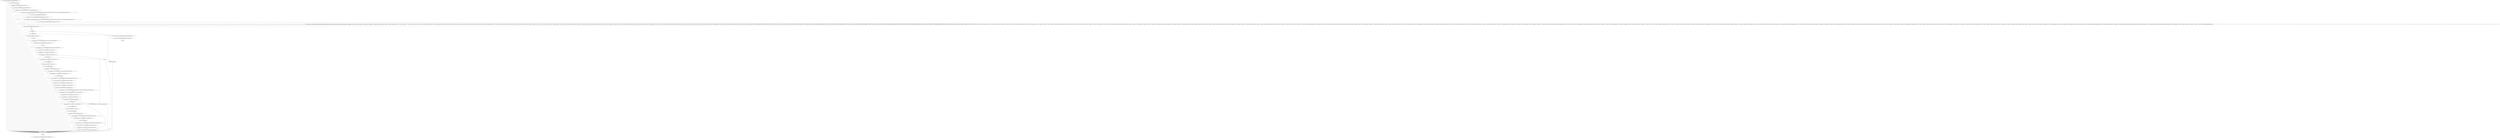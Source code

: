 digraph "unitGraph" {
    "r41 := @this: com.bwssystems.hass.test.ServiceDataConstructor"
    "$r0 = new com.google.gson.GsonBuilder"
    "specialinvoke $r0.<com.google.gson.GsonBuilder: void <init>()>()"
    "$r1 = new com.bwssystems.HABridge.plugins.hass.ServiceDeserializer"
    "specialinvoke $r1.<com.bwssystems.HABridge.plugins.hass.ServiceDeserializer: void <init>()>()"
    "$r2 = virtualinvoke $r0.<com.google.gson.GsonBuilder: com.google.gson.GsonBuilder registerTypeAdapter(java.lang.reflect.Type,java.lang.Object)>(class \"Lcom/bwssystems/HABridge/plugins/hass/Service;\", $r1)"
    "$r3 = new com.bwssystems.HABridge.plugins.hass.FieldDeserializer"
    "specialinvoke $r3.<com.bwssystems.HABridge.plugins.hass.FieldDeserializer: void <init>()>()"
    "$r4 = virtualinvoke $r2.<com.google.gson.GsonBuilder: com.google.gson.GsonBuilder registerTypeHierarchyAdapter(java.lang.Class,java.lang.Object)>(class \"Lcom/bwssystems/HABridge/plugins/hass/Field;\", $r3)"
    "r5 = virtualinvoke $r4.<com.google.gson.GsonBuilder: com.google.gson.Gson create()>()"
    "$r6 = virtualinvoke r5.<com.google.gson.Gson: java.lang.Object fromJson(java.lang.String,java.lang.Class)>(\"[{\\\"domain\\\": \\\"homeassistant\\\", \\\"services\\\": {\\\"reload_core_config\\\": {\\\"description\\\": \\\"\\\", \\\"fields\\\": {}}, \\\"restart\\\": {\\\"description\\\": \\\"\\\", \\\"fields\\\": {}}, \\\"stop\\\": {\\\"description\\\": \\\"\\\", \\\"fields\\\": {}}, \\\"toggle\\\": {\\\"description\\\": \\\"\\\", \\\"fields\\\": {}}, \\\"turn_off\\\": {\\\"description\\\": \\\"\\\", \\\"fields\\\": {}}, \\\"turn_on\\\": {\\\"description\\\": \\\"\\\", \\\"fields\\\": {}}}}, {\\\"domain\\\": \\\"lock\\\", \\\"services\\\": {\\\"lock\\\": {\\\"description\\\": \\\"Lock all or specified locks\\\", \\\"fields\\\": {\\\"code\\\": {\\\"description\\\": \\\"An optional code to lock the lock with\\\", \\\"example\\\": 1234}, \\\"entity_id\\\": {\\\"description\\\": \\\"Name of lock to lock\\\", \\\"example\\\": \\\"lock.front_door\\\"}}}, \\\"unlock\\\": {\\\"description\\\": \\\"Unlock all or specified locks\\\", \\\"fields\\\": {\\\"code\\\": {\\\"description\\\": \\\"An optional code to unlock the lock with\\\", \\\"example\\\": 1234}, \\\"entity_id\\\": {\\\"description\\\": \\\"Name of lock to unlock\\\", \\\"example\\\": \\\"lock.front_door\\\"}}}}}, {\\\"domain\\\": \\\"light\\\", \\\"services\\\": {\\\"toggle\\\": {\\\"description\\\": \\\"Toggles a light\\\", \\\"fields\\\": {\\\"entity_id\\\": {\\\"description\\\": \\\"Name(s) of entities to toggle\\\", \\\"example\\\": \\\"light.kitchen\\\"}, \\\"transition\\\": {\\\"description\\\": \\\"Duration in seconds it takes to get to next state\\\", \\\"example\\\": 60}}}, \\\"turn_off\\\": {\\\"description\\\": \\\"Turn a light off\\\", \\\"fields\\\": {\\\"entity_id\\\": {\\\"description\\\": \\\"Name(s) of entities to turn off\\\", \\\"example\\\": \\\"light.kitchen\\\"}, \\\"flash\\\": {\\\"description\\\": \\\"If the light should flash\\\", \\\"values\\\": [\\\"short\\\", \\\"long\\\"]}, \\\"transition\\\": {\\\"description\\\": \\\"Duration in seconds it takes to get to next state\\\", \\\"example\\\": 60}}}, \\\"turn_on\\\": {\\\"description\\\": \\\"Turn a light on\\\", \\\"fields\\\": {\\\"brightness\\\": {\\\"description\\\": \\\"Number between 0..255 indicating brightness\\\", \\\"example\\\": 120}, \\\"color_name\\\": {\\\"description\\\": \\\"A human readable color name\\\", \\\"example\\\": \\\"red\\\"}, \\\"color_temp\\\": {\\\"description\\\": \\\"Color temperature for the light in mireds (154-500)\\\", \\\"example\\\": \\\"250\\\"}, \\\"effect\\\": {\\\"description\\\": \\\"Light effect\\\", \\\"values\\\": [\\\"colorloop\\\", \\\"random\\\"]}, \\\"entity_id\\\": {\\\"description\\\": \\\"Name(s) of entities to turn on\\\", \\\"example\\\": \\\"light.kitchen\\\"}, \\\"flash\\\": {\\\"description\\\": \\\"If the light should flash\\\", \\\"values\\\": [\\\"short\\\", \\\"long\\\"]}, \\\"profile\\\": {\\\"description\\\": \\\"Name of a light profile to use\\\", \\\"example\\\": \\\"relax\\\"}, \\\"rgb_color\\\": {\\\"description\\\": \\\"Color for the light in RGB-format\\\", \\\"example\\\": \\\"[255, 100, 100]\\\"}, \\\"transition\\\": {\\\"description\\\": \\\"Duration in seconds it takes to get to next state\\\", \\\"example\\\": 60}, \\\"white_value\\\": {\\\"description\\\": \\\"Number between 0..255 indicating level of white\\\", \\\"example\\\": \\\"250\\\"}, \\\"xy_color\\\": {\\\"description\\\": \\\"Color for the light in XY-format\\\", \\\"example\\\": \\\"[0.52, 0.43]\\\"}}}}}, {\\\"domain\\\": \\\"switch\\\", \\\"services\\\": {\\\"toggle\\\": {\\\"description\\\": \\\"Toggles a switch state\\\", \\\"fields\\\": {\\\"entity_id\\\": {\\\"description\\\": \\\"Name(s) of entities to toggle\\\", \\\"example\\\": \\\"switch.living_room\\\"}}}, \\\"turn_off\\\": {\\\"description\\\": \\\"Turn a switch off\\\", \\\"fields\\\": {\\\"entity_id\\\": {\\\"description\\\": \\\"Name(s) of entities to turn off\\\", \\\"example\\\": \\\"switch.living_room\\\"}}}, \\\"turn_on\\\": {\\\"description\\\": \\\"Turn a switch on\\\", \\\"fields\\\": {\\\"entity_id\\\": {\\\"description\\\": \\\"Name(s) of entities to turn on\\\", \\\"example\\\": \\\"switch.living_room\\\"}}}}}, {\\\"domain\\\": \\\"conversation\\\", \\\"services\\\": {\\\"process\\\": {\\\"description\\\": \\\"\\\", \\\"fields\\\": {}}}}, {\\\"domain\\\": \\\"climate\\\", \\\"services\\\": {\\\"set_aux_heat\\\": {\\\"description\\\": \\\"Turn auxillary heater on/off for climate device\\\", \\\"fields\\\": {\\\"aux_heat\\\": {\\\"description\\\": \\\"New value of axillary heater\\\", \\\"example\\\": true}, \\\"entity_id\\\": {\\\"description\\\": \\\"Name(s) of entities to change\\\", \\\"example\\\": \\\"climate.kitchen\\\"}}}, \\\"set_away_mode\\\": {\\\"description\\\": \\\"Turn away mode on/off for climate device\\\", \\\"fields\\\": {\\\"away_mode\\\": {\\\"description\\\": \\\"New value of away mode\\\", \\\"example\\\": true}, \\\"entity_id\\\": {\\\"description\\\": \\\"Name(s) of entities to change\\\", \\\"example\\\": \\\"climate.kitchen\\\"}}}, \\\"set_fan_mode\\\": {\\\"description\\\": \\\"Set fan operation for climate device\\\", \\\"fields\\\": {\\\"entity_id\\\": {\\\"description\\\": \\\"Name(s) of entities to change\\\", \\\"example\\\": \\\"climate.nest\\\"}, \\\"fan\\\": {\\\"description\\\": \\\"New value of fan mode\\\", \\\"example\\\": \\\"On Low\\\"}}}, \\\"set_humidity\\\": {\\\"description\\\": \\\"Set target humidity of climate device\\\", \\\"fields\\\": {\\\"entity_id\\\": {\\\"description\\\": \\\"Name(s) of entities to change\\\", \\\"example\\\": \\\"climate.kitchen\\\"}, \\\"humidity\\\": {\\\"description\\\": \\\"New target humidity for climate device\\\", \\\"example\\\": 60}}}, \\\"set_operation_mode\\\": {\\\"description\\\": \\\"Set operation mode for climate device\\\", \\\"fields\\\": {\\\"entity_id\\\": {\\\"description\\\": \\\"Name(s) of entities to change\\\", \\\"example\\\": \\\"climet.nest\\\"}, \\\"operation_mode\\\": {\\\"description\\\": \\\"New value of operation mode\\\", \\\"example\\\": \\\"Heat\\\"}}}, \\\"set_swing_mode\\\": {\\\"description\\\": \\\"Set swing operation for climate device\\\", \\\"fields\\\": {\\\"description\\\": \\\"New value of swing mode\\\", \\\"entity_id\\\": {\\\"description\\\": \\\"Name(s) of entities to change\\\", \\\"example\\\": \\\".nest\\\"}, \\\"example\\\": 1, \\\"swing_mode\\\": null}}, \\\"set_temperature\\\": {\\\"description\\\": \\\"Set target temperature of climate device\\\", \\\"fields\\\": {\\\"entity_id\\\": {\\\"description\\\": \\\"Name(s) of entities to change\\\", \\\"example\\\": \\\"climate.kitchen\\\"}, \\\"operation_mode\\\": {\\\"description\\\": \\\"Operation mode to set temperature to. This defaults to current_operation mode if not set, or set incorrectly.\\\", \\\"example\\\": \\\"Heat\\\"}, \\\"target_temp_high\\\": {\\\"description\\\": \\\"New target high tempereature for hvac\\\", \\\"example\\\": 26}, \\\"target_temp_low\\\": {\\\"description\\\": \\\"New target low temperature for hvac\\\", \\\"example\\\": 20}, \\\"temperature\\\": {\\\"description\\\": \\\"New target temperature for hvac\\\", \\\"example\\\": 25}}}}}, {\\\"domain\\\": \\\"cover\\\", \\\"services\\\": {\\\"close_cover\\\": {\\\"description\\\": \\\"Close all or specified cover\\\", \\\"fields\\\": {\\\"entity_id\\\": {\\\"description\\\": \\\"Name(s) of cover(s) to close\\\", \\\"example\\\": \\\"cover.living_room\\\"}}}, \\\"close_cover_tilt\\\": {\\\"description\\\": \\\"Close all or specified cover tilt\\\", \\\"fields\\\": {\\\"entity_id\\\": {\\\"description\\\": \\\"Name(s) of cover(s) to close tilt\\\", \\\"example\\\": \\\"cover.living_room\\\"}}}, \\\"open_cover\\\": {\\\"description\\\": \\\"Open all or specified cover\\\", \\\"fields\\\": {\\\"entity_id\\\": {\\\"description\\\": \\\"Name(s) of cover(s) to open\\\", \\\"example\\\": \\\"cover.living_room\\\"}}}, \\\"open_cover_tilt\\\": {\\\"description\\\": \\\"Open all or specified cover tilt\\\", \\\"fields\\\": {\\\"entity_id\\\": {\\\"description\\\": \\\"Name(s) of cover(s) tilt to open\\\", \\\"example\\\": \\\"cover.living_room\\\"}}}, \\\"set_cover_position\\\": {\\\"description\\\": \\\"Move to specific position all or specified cover\\\", \\\"fields\\\": {\\\"entity_id\\\": {\\\"description\\\": \\\"Name(s) of cover(s) to set cover position\\\", \\\"example\\\": \\\"cover.living_room\\\"}, \\\"position\\\": {\\\"description\\\": \\\"Position of the cover (0 to 100)\\\", \\\"example\\\": 30}}}, \\\"set_cover_tilt_position\\\": {\\\"description\\\": \\\"Move to specific position all or specified cover tilt\\\", \\\"fields\\\": {\\\"entity_id\\\": {\\\"description\\\": \\\"Name(s) of cover(s) to set cover tilt position\\\", \\\"example\\\": \\\"cover.living_room\\\"}, \\\"position\\\": {\\\"description\\\": \\\"Position of the cover (0 to 100)\\\", \\\"example\\\": 30}}}, \\\"stop_cover\\\": {\\\"description\\\": \\\"Stop all or specified cover\\\", \\\"fields\\\": {\\\"entity_id\\\": {\\\"description\\\": \\\"Name(s) of cover(s) to stop\\\", \\\"example\\\": \\\"cover.living_room\\\"}}}, \\\"stop_cover_tilt\\\": {\\\"description\\\": \\\"Stop all or specified cover\\\", \\\"fields\\\": {\\\"entity_id\\\": {\\\"description\\\": \\\"Name(s) of cover(s) to stop\\\", \\\"example\\\": \\\"cover.living_room\\\"}}}}}, {\\\"domain\\\": \\\"persistent_notification\\\", \\\"services\\\": {\\\"create\\\": {\\\"description\\\": \\\"Show a notification in the frontend\\\", \\\"fields\\\": {\\\"message\\\": {\\\"description\\\": \\\"Message body of the notification. [Templates accepted]\\\", \\\"example\\\": \\\"Please check your configuration.yaml.\\\"}, \\\"notification_id\\\": {\\\"description\\\": \\\"Target ID of the notification, will replace a notification with the same Id. [Optional]\\\", \\\"example\\\": 1234}, \\\"title\\\": {\\\"description\\\": \\\"Optional title for your notification. [Optional, Templates accepted]\\\", \\\"example\\\": \\\"Test notification\\\"}}}}}, {\\\"domain\\\": \\\"logbook\\\", \\\"services\\\": {\\\"log\\\": {\\\"description\\\": \\\"\\\", \\\"fields\\\": {}}}}]\", class \"[Lcom/bwssystems/HABridge/plugins/hass/Service;\")"
    "r42 = (com.bwssystems.HABridge.plugins.hass.Service[]) $r6"
    "i1 = 0"
    "$i0 = lengthof r42"
    "if i1 >= $i0 goto (branch)"
    "$r9 = <java.lang.System: java.io.PrintStream out>"
    "$r8 = r42[i1]"
    "$r10 = virtualinvoke $r8.<com.bwssystems.HABridge.plugins.hass.Service: java.lang.String getDomain()>()"
    "virtualinvoke $r9.<java.io.PrintStream: void println(java.lang.String)>($r10)"
    "$r11 = r42[i1]"
    "r12 = virtualinvoke $r11.<com.bwssystems.HABridge.plugins.hass.Service: java.util.Map getServices()>()"
    "$r13 = interfaceinvoke r12.<java.util.Map: java.util.Set entrySet()>()"
    "r14 = interfaceinvoke $r13.<java.util.Set: java.util.Iterator iterator()>()"
    "$z0 = interfaceinvoke r14.<java.util.Iterator: boolean hasNext()>()"
    "if $z0 == 0 goto i1 = i1 + 1"
    "$r15 = interfaceinvoke r14.<java.util.Iterator: java.lang.Object next()>()"
    "r16 = (java.util.Map$Entry) $r15"
    "$r18 = <java.lang.System: java.io.PrintStream out>"
    "$r17 = new java.lang.StringBuilder"
    "specialinvoke $r17.<java.lang.StringBuilder: void <init>()>()"
    "$r19 = virtualinvoke $r17.<java.lang.StringBuilder: java.lang.StringBuilder append(java.lang.String)>(\"    \")"
    "$r20 = interfaceinvoke r16.<java.util.Map$Entry: java.lang.Object getKey()>()"
    "$r21 = (java.lang.String) $r20"
    "$r22 = virtualinvoke $r19.<java.lang.StringBuilder: java.lang.StringBuilder append(java.lang.String)>($r21)"
    "$r23 = virtualinvoke $r22.<java.lang.StringBuilder: java.lang.String toString()>()"
    "virtualinvoke $r18.<java.io.PrintStream: void println(java.lang.String)>($r23)"
    "$r24 = interfaceinvoke r16.<java.util.Map$Entry: java.lang.Object getValue()>()"
    "$r25 = (com.bwssystems.HABridge.plugins.hass.ServiceElement) $r24"
    "r26 = virtualinvoke $r25.<com.bwssystems.HABridge.plugins.hass.ServiceElement: com.bwssystems.HABridge.plugins.hass.Field getFields()>()"
    "$r27 = virtualinvoke r26.<com.bwssystems.HABridge.plugins.hass.Field: java.util.Map getFields()>()"
    "$r28 = interfaceinvoke $r27.<java.util.Map: java.util.Set entrySet()>()"
    "r29 = interfaceinvoke $r28.<java.util.Set: java.util.Iterator iterator()>()"
    "$z1 = interfaceinvoke r29.<java.util.Iterator: boolean hasNext()>()"
    "if $z1 == 0 goto (branch)"
    "$r30 = interfaceinvoke r29.<java.util.Iterator: java.lang.Object next()>()"
    "r31 = (java.util.Map$Entry) $r30"
    "$r33 = <java.lang.System: java.io.PrintStream out>"
    "$r32 = new java.lang.StringBuilder"
    "specialinvoke $r32.<java.lang.StringBuilder: void <init>()>()"
    "$r34 = virtualinvoke $r32.<java.lang.StringBuilder: java.lang.StringBuilder append(java.lang.String)>(\"        \")"
    "$r35 = interfaceinvoke r31.<java.util.Map$Entry: java.lang.Object getKey()>()"
    "$r36 = (java.lang.String) $r35"
    "$r37 = virtualinvoke $r34.<java.lang.StringBuilder: java.lang.StringBuilder append(java.lang.String)>($r36)"
    "$r38 = virtualinvoke $r37.<java.lang.StringBuilder: java.lang.String toString()>()"
    "virtualinvoke $r33.<java.io.PrintStream: void println(java.lang.String)>($r38)"
    "goto [?= $z1 = interfaceinvoke r29.<java.util.Iterator: boolean hasNext()>()]"
    "goto [?= $z0 = interfaceinvoke r14.<java.util.Iterator: boolean hasNext()>()]"
    "i1 = i1 + 1"
    "goto [?= $i0 = lengthof r42]"
    "goto [?= $r7 = staticinvoke <java.lang.Boolean: java.lang.Boolean valueOf(boolean)>(1)]"
    "$r39 := @caughtexception"
    "r43 = $r39"
    "$r40 = staticinvoke <java.lang.Boolean: java.lang.Boolean valueOf(boolean)>(0)"
    "return $r40"
    "$r7 = staticinvoke <java.lang.Boolean: java.lang.Boolean valueOf(boolean)>(1)"
    "return $r7"
    "r41 := @this: com.bwssystems.hass.test.ServiceDataConstructor"->"$r0 = new com.google.gson.GsonBuilder";
    "r41 := @this: com.bwssystems.hass.test.ServiceDataConstructor"->"$r39 := @caughtexception";
    "$r0 = new com.google.gson.GsonBuilder"->"specialinvoke $r0.<com.google.gson.GsonBuilder: void <init>()>()";
    "$r0 = new com.google.gson.GsonBuilder"->"$r39 := @caughtexception";
    "specialinvoke $r0.<com.google.gson.GsonBuilder: void <init>()>()"->"$r1 = new com.bwssystems.HABridge.plugins.hass.ServiceDeserializer";
    "specialinvoke $r0.<com.google.gson.GsonBuilder: void <init>()>()"->"$r39 := @caughtexception";
    "$r1 = new com.bwssystems.HABridge.plugins.hass.ServiceDeserializer"->"specialinvoke $r1.<com.bwssystems.HABridge.plugins.hass.ServiceDeserializer: void <init>()>()";
    "$r1 = new com.bwssystems.HABridge.plugins.hass.ServiceDeserializer"->"$r39 := @caughtexception";
    "specialinvoke $r1.<com.bwssystems.HABridge.plugins.hass.ServiceDeserializer: void <init>()>()"->"$r2 = virtualinvoke $r0.<com.google.gson.GsonBuilder: com.google.gson.GsonBuilder registerTypeAdapter(java.lang.reflect.Type,java.lang.Object)>(class \"Lcom/bwssystems/HABridge/plugins/hass/Service;\", $r1)";
    "specialinvoke $r1.<com.bwssystems.HABridge.plugins.hass.ServiceDeserializer: void <init>()>()"->"$r39 := @caughtexception";
    "$r2 = virtualinvoke $r0.<com.google.gson.GsonBuilder: com.google.gson.GsonBuilder registerTypeAdapter(java.lang.reflect.Type,java.lang.Object)>(class \"Lcom/bwssystems/HABridge/plugins/hass/Service;\", $r1)"->"$r3 = new com.bwssystems.HABridge.plugins.hass.FieldDeserializer";
    "$r2 = virtualinvoke $r0.<com.google.gson.GsonBuilder: com.google.gson.GsonBuilder registerTypeAdapter(java.lang.reflect.Type,java.lang.Object)>(class \"Lcom/bwssystems/HABridge/plugins/hass/Service;\", $r1)"->"$r39 := @caughtexception";
    "$r3 = new com.bwssystems.HABridge.plugins.hass.FieldDeserializer"->"specialinvoke $r3.<com.bwssystems.HABridge.plugins.hass.FieldDeserializer: void <init>()>()";
    "$r3 = new com.bwssystems.HABridge.plugins.hass.FieldDeserializer"->"$r39 := @caughtexception";
    "specialinvoke $r3.<com.bwssystems.HABridge.plugins.hass.FieldDeserializer: void <init>()>()"->"$r4 = virtualinvoke $r2.<com.google.gson.GsonBuilder: com.google.gson.GsonBuilder registerTypeHierarchyAdapter(java.lang.Class,java.lang.Object)>(class \"Lcom/bwssystems/HABridge/plugins/hass/Field;\", $r3)";
    "specialinvoke $r3.<com.bwssystems.HABridge.plugins.hass.FieldDeserializer: void <init>()>()"->"$r39 := @caughtexception";
    "$r4 = virtualinvoke $r2.<com.google.gson.GsonBuilder: com.google.gson.GsonBuilder registerTypeHierarchyAdapter(java.lang.Class,java.lang.Object)>(class \"Lcom/bwssystems/HABridge/plugins/hass/Field;\", $r3)"->"r5 = virtualinvoke $r4.<com.google.gson.GsonBuilder: com.google.gson.Gson create()>()";
    "$r4 = virtualinvoke $r2.<com.google.gson.GsonBuilder: com.google.gson.GsonBuilder registerTypeHierarchyAdapter(java.lang.Class,java.lang.Object)>(class \"Lcom/bwssystems/HABridge/plugins/hass/Field;\", $r3)"->"$r39 := @caughtexception";
    "r5 = virtualinvoke $r4.<com.google.gson.GsonBuilder: com.google.gson.Gson create()>()"->"$r6 = virtualinvoke r5.<com.google.gson.Gson: java.lang.Object fromJson(java.lang.String,java.lang.Class)>(\"[{\\\"domain\\\": \\\"homeassistant\\\", \\\"services\\\": {\\\"reload_core_config\\\": {\\\"description\\\": \\\"\\\", \\\"fields\\\": {}}, \\\"restart\\\": {\\\"description\\\": \\\"\\\", \\\"fields\\\": {}}, \\\"stop\\\": {\\\"description\\\": \\\"\\\", \\\"fields\\\": {}}, \\\"toggle\\\": {\\\"description\\\": \\\"\\\", \\\"fields\\\": {}}, \\\"turn_off\\\": {\\\"description\\\": \\\"\\\", \\\"fields\\\": {}}, \\\"turn_on\\\": {\\\"description\\\": \\\"\\\", \\\"fields\\\": {}}}}, {\\\"domain\\\": \\\"lock\\\", \\\"services\\\": {\\\"lock\\\": {\\\"description\\\": \\\"Lock all or specified locks\\\", \\\"fields\\\": {\\\"code\\\": {\\\"description\\\": \\\"An optional code to lock the lock with\\\", \\\"example\\\": 1234}, \\\"entity_id\\\": {\\\"description\\\": \\\"Name of lock to lock\\\", \\\"example\\\": \\\"lock.front_door\\\"}}}, \\\"unlock\\\": {\\\"description\\\": \\\"Unlock all or specified locks\\\", \\\"fields\\\": {\\\"code\\\": {\\\"description\\\": \\\"An optional code to unlock the lock with\\\", \\\"example\\\": 1234}, \\\"entity_id\\\": {\\\"description\\\": \\\"Name of lock to unlock\\\", \\\"example\\\": \\\"lock.front_door\\\"}}}}}, {\\\"domain\\\": \\\"light\\\", \\\"services\\\": {\\\"toggle\\\": {\\\"description\\\": \\\"Toggles a light\\\", \\\"fields\\\": {\\\"entity_id\\\": {\\\"description\\\": \\\"Name(s) of entities to toggle\\\", \\\"example\\\": \\\"light.kitchen\\\"}, \\\"transition\\\": {\\\"description\\\": \\\"Duration in seconds it takes to get to next state\\\", \\\"example\\\": 60}}}, \\\"turn_off\\\": {\\\"description\\\": \\\"Turn a light off\\\", \\\"fields\\\": {\\\"entity_id\\\": {\\\"description\\\": \\\"Name(s) of entities to turn off\\\", \\\"example\\\": \\\"light.kitchen\\\"}, \\\"flash\\\": {\\\"description\\\": \\\"If the light should flash\\\", \\\"values\\\": [\\\"short\\\", \\\"long\\\"]}, \\\"transition\\\": {\\\"description\\\": \\\"Duration in seconds it takes to get to next state\\\", \\\"example\\\": 60}}}, \\\"turn_on\\\": {\\\"description\\\": \\\"Turn a light on\\\", \\\"fields\\\": {\\\"brightness\\\": {\\\"description\\\": \\\"Number between 0..255 indicating brightness\\\", \\\"example\\\": 120}, \\\"color_name\\\": {\\\"description\\\": \\\"A human readable color name\\\", \\\"example\\\": \\\"red\\\"}, \\\"color_temp\\\": {\\\"description\\\": \\\"Color temperature for the light in mireds (154-500)\\\", \\\"example\\\": \\\"250\\\"}, \\\"effect\\\": {\\\"description\\\": \\\"Light effect\\\", \\\"values\\\": [\\\"colorloop\\\", \\\"random\\\"]}, \\\"entity_id\\\": {\\\"description\\\": \\\"Name(s) of entities to turn on\\\", \\\"example\\\": \\\"light.kitchen\\\"}, \\\"flash\\\": {\\\"description\\\": \\\"If the light should flash\\\", \\\"values\\\": [\\\"short\\\", \\\"long\\\"]}, \\\"profile\\\": {\\\"description\\\": \\\"Name of a light profile to use\\\", \\\"example\\\": \\\"relax\\\"}, \\\"rgb_color\\\": {\\\"description\\\": \\\"Color for the light in RGB-format\\\", \\\"example\\\": \\\"[255, 100, 100]\\\"}, \\\"transition\\\": {\\\"description\\\": \\\"Duration in seconds it takes to get to next state\\\", \\\"example\\\": 60}, \\\"white_value\\\": {\\\"description\\\": \\\"Number between 0..255 indicating level of white\\\", \\\"example\\\": \\\"250\\\"}, \\\"xy_color\\\": {\\\"description\\\": \\\"Color for the light in XY-format\\\", \\\"example\\\": \\\"[0.52, 0.43]\\\"}}}}}, {\\\"domain\\\": \\\"switch\\\", \\\"services\\\": {\\\"toggle\\\": {\\\"description\\\": \\\"Toggles a switch state\\\", \\\"fields\\\": {\\\"entity_id\\\": {\\\"description\\\": \\\"Name(s) of entities to toggle\\\", \\\"example\\\": \\\"switch.living_room\\\"}}}, \\\"turn_off\\\": {\\\"description\\\": \\\"Turn a switch off\\\", \\\"fields\\\": {\\\"entity_id\\\": {\\\"description\\\": \\\"Name(s) of entities to turn off\\\", \\\"example\\\": \\\"switch.living_room\\\"}}}, \\\"turn_on\\\": {\\\"description\\\": \\\"Turn a switch on\\\", \\\"fields\\\": {\\\"entity_id\\\": {\\\"description\\\": \\\"Name(s) of entities to turn on\\\", \\\"example\\\": \\\"switch.living_room\\\"}}}}}, {\\\"domain\\\": \\\"conversation\\\", \\\"services\\\": {\\\"process\\\": {\\\"description\\\": \\\"\\\", \\\"fields\\\": {}}}}, {\\\"domain\\\": \\\"climate\\\", \\\"services\\\": {\\\"set_aux_heat\\\": {\\\"description\\\": \\\"Turn auxillary heater on/off for climate device\\\", \\\"fields\\\": {\\\"aux_heat\\\": {\\\"description\\\": \\\"New value of axillary heater\\\", \\\"example\\\": true}, \\\"entity_id\\\": {\\\"description\\\": \\\"Name(s) of entities to change\\\", \\\"example\\\": \\\"climate.kitchen\\\"}}}, \\\"set_away_mode\\\": {\\\"description\\\": \\\"Turn away mode on/off for climate device\\\", \\\"fields\\\": {\\\"away_mode\\\": {\\\"description\\\": \\\"New value of away mode\\\", \\\"example\\\": true}, \\\"entity_id\\\": {\\\"description\\\": \\\"Name(s) of entities to change\\\", \\\"example\\\": \\\"climate.kitchen\\\"}}}, \\\"set_fan_mode\\\": {\\\"description\\\": \\\"Set fan operation for climate device\\\", \\\"fields\\\": {\\\"entity_id\\\": {\\\"description\\\": \\\"Name(s) of entities to change\\\", \\\"example\\\": \\\"climate.nest\\\"}, \\\"fan\\\": {\\\"description\\\": \\\"New value of fan mode\\\", \\\"example\\\": \\\"On Low\\\"}}}, \\\"set_humidity\\\": {\\\"description\\\": \\\"Set target humidity of climate device\\\", \\\"fields\\\": {\\\"entity_id\\\": {\\\"description\\\": \\\"Name(s) of entities to change\\\", \\\"example\\\": \\\"climate.kitchen\\\"}, \\\"humidity\\\": {\\\"description\\\": \\\"New target humidity for climate device\\\", \\\"example\\\": 60}}}, \\\"set_operation_mode\\\": {\\\"description\\\": \\\"Set operation mode for climate device\\\", \\\"fields\\\": {\\\"entity_id\\\": {\\\"description\\\": \\\"Name(s) of entities to change\\\", \\\"example\\\": \\\"climet.nest\\\"}, \\\"operation_mode\\\": {\\\"description\\\": \\\"New value of operation mode\\\", \\\"example\\\": \\\"Heat\\\"}}}, \\\"set_swing_mode\\\": {\\\"description\\\": \\\"Set swing operation for climate device\\\", \\\"fields\\\": {\\\"description\\\": \\\"New value of swing mode\\\", \\\"entity_id\\\": {\\\"description\\\": \\\"Name(s) of entities to change\\\", \\\"example\\\": \\\".nest\\\"}, \\\"example\\\": 1, \\\"swing_mode\\\": null}}, \\\"set_temperature\\\": {\\\"description\\\": \\\"Set target temperature of climate device\\\", \\\"fields\\\": {\\\"entity_id\\\": {\\\"description\\\": \\\"Name(s) of entities to change\\\", \\\"example\\\": \\\"climate.kitchen\\\"}, \\\"operation_mode\\\": {\\\"description\\\": \\\"Operation mode to set temperature to. This defaults to current_operation mode if not set, or set incorrectly.\\\", \\\"example\\\": \\\"Heat\\\"}, \\\"target_temp_high\\\": {\\\"description\\\": \\\"New target high tempereature for hvac\\\", \\\"example\\\": 26}, \\\"target_temp_low\\\": {\\\"description\\\": \\\"New target low temperature for hvac\\\", \\\"example\\\": 20}, \\\"temperature\\\": {\\\"description\\\": \\\"New target temperature for hvac\\\", \\\"example\\\": 25}}}}}, {\\\"domain\\\": \\\"cover\\\", \\\"services\\\": {\\\"close_cover\\\": {\\\"description\\\": \\\"Close all or specified cover\\\", \\\"fields\\\": {\\\"entity_id\\\": {\\\"description\\\": \\\"Name(s) of cover(s) to close\\\", \\\"example\\\": \\\"cover.living_room\\\"}}}, \\\"close_cover_tilt\\\": {\\\"description\\\": \\\"Close all or specified cover tilt\\\", \\\"fields\\\": {\\\"entity_id\\\": {\\\"description\\\": \\\"Name(s) of cover(s) to close tilt\\\", \\\"example\\\": \\\"cover.living_room\\\"}}}, \\\"open_cover\\\": {\\\"description\\\": \\\"Open all or specified cover\\\", \\\"fields\\\": {\\\"entity_id\\\": {\\\"description\\\": \\\"Name(s) of cover(s) to open\\\", \\\"example\\\": \\\"cover.living_room\\\"}}}, \\\"open_cover_tilt\\\": {\\\"description\\\": \\\"Open all or specified cover tilt\\\", \\\"fields\\\": {\\\"entity_id\\\": {\\\"description\\\": \\\"Name(s) of cover(s) tilt to open\\\", \\\"example\\\": \\\"cover.living_room\\\"}}}, \\\"set_cover_position\\\": {\\\"description\\\": \\\"Move to specific position all or specified cover\\\", \\\"fields\\\": {\\\"entity_id\\\": {\\\"description\\\": \\\"Name(s) of cover(s) to set cover position\\\", \\\"example\\\": \\\"cover.living_room\\\"}, \\\"position\\\": {\\\"description\\\": \\\"Position of the cover (0 to 100)\\\", \\\"example\\\": 30}}}, \\\"set_cover_tilt_position\\\": {\\\"description\\\": \\\"Move to specific position all or specified cover tilt\\\", \\\"fields\\\": {\\\"entity_id\\\": {\\\"description\\\": \\\"Name(s) of cover(s) to set cover tilt position\\\", \\\"example\\\": \\\"cover.living_room\\\"}, \\\"position\\\": {\\\"description\\\": \\\"Position of the cover (0 to 100)\\\", \\\"example\\\": 30}}}, \\\"stop_cover\\\": {\\\"description\\\": \\\"Stop all or specified cover\\\", \\\"fields\\\": {\\\"entity_id\\\": {\\\"description\\\": \\\"Name(s) of cover(s) to stop\\\", \\\"example\\\": \\\"cover.living_room\\\"}}}, \\\"stop_cover_tilt\\\": {\\\"description\\\": \\\"Stop all or specified cover\\\", \\\"fields\\\": {\\\"entity_id\\\": {\\\"description\\\": \\\"Name(s) of cover(s) to stop\\\", \\\"example\\\": \\\"cover.living_room\\\"}}}}}, {\\\"domain\\\": \\\"persistent_notification\\\", \\\"services\\\": {\\\"create\\\": {\\\"description\\\": \\\"Show a notification in the frontend\\\", \\\"fields\\\": {\\\"message\\\": {\\\"description\\\": \\\"Message body of the notification. [Templates accepted]\\\", \\\"example\\\": \\\"Please check your configuration.yaml.\\\"}, \\\"notification_id\\\": {\\\"description\\\": \\\"Target ID of the notification, will replace a notification with the same Id. [Optional]\\\", \\\"example\\\": 1234}, \\\"title\\\": {\\\"description\\\": \\\"Optional title for your notification. [Optional, Templates accepted]\\\", \\\"example\\\": \\\"Test notification\\\"}}}}}, {\\\"domain\\\": \\\"logbook\\\", \\\"services\\\": {\\\"log\\\": {\\\"description\\\": \\\"\\\", \\\"fields\\\": {}}}}]\", class \"[Lcom/bwssystems/HABridge/plugins/hass/Service;\")";
    "r5 = virtualinvoke $r4.<com.google.gson.GsonBuilder: com.google.gson.Gson create()>()"->"$r39 := @caughtexception";
    "$r6 = virtualinvoke r5.<com.google.gson.Gson: java.lang.Object fromJson(java.lang.String,java.lang.Class)>(\"[{\\\"domain\\\": \\\"homeassistant\\\", \\\"services\\\": {\\\"reload_core_config\\\": {\\\"description\\\": \\\"\\\", \\\"fields\\\": {}}, \\\"restart\\\": {\\\"description\\\": \\\"\\\", \\\"fields\\\": {}}, \\\"stop\\\": {\\\"description\\\": \\\"\\\", \\\"fields\\\": {}}, \\\"toggle\\\": {\\\"description\\\": \\\"\\\", \\\"fields\\\": {}}, \\\"turn_off\\\": {\\\"description\\\": \\\"\\\", \\\"fields\\\": {}}, \\\"turn_on\\\": {\\\"description\\\": \\\"\\\", \\\"fields\\\": {}}}}, {\\\"domain\\\": \\\"lock\\\", \\\"services\\\": {\\\"lock\\\": {\\\"description\\\": \\\"Lock all or specified locks\\\", \\\"fields\\\": {\\\"code\\\": {\\\"description\\\": \\\"An optional code to lock the lock with\\\", \\\"example\\\": 1234}, \\\"entity_id\\\": {\\\"description\\\": \\\"Name of lock to lock\\\", \\\"example\\\": \\\"lock.front_door\\\"}}}, \\\"unlock\\\": {\\\"description\\\": \\\"Unlock all or specified locks\\\", \\\"fields\\\": {\\\"code\\\": {\\\"description\\\": \\\"An optional code to unlock the lock with\\\", \\\"example\\\": 1234}, \\\"entity_id\\\": {\\\"description\\\": \\\"Name of lock to unlock\\\", \\\"example\\\": \\\"lock.front_door\\\"}}}}}, {\\\"domain\\\": \\\"light\\\", \\\"services\\\": {\\\"toggle\\\": {\\\"description\\\": \\\"Toggles a light\\\", \\\"fields\\\": {\\\"entity_id\\\": {\\\"description\\\": \\\"Name(s) of entities to toggle\\\", \\\"example\\\": \\\"light.kitchen\\\"}, \\\"transition\\\": {\\\"description\\\": \\\"Duration in seconds it takes to get to next state\\\", \\\"example\\\": 60}}}, \\\"turn_off\\\": {\\\"description\\\": \\\"Turn a light off\\\", \\\"fields\\\": {\\\"entity_id\\\": {\\\"description\\\": \\\"Name(s) of entities to turn off\\\", \\\"example\\\": \\\"light.kitchen\\\"}, \\\"flash\\\": {\\\"description\\\": \\\"If the light should flash\\\", \\\"values\\\": [\\\"short\\\", \\\"long\\\"]}, \\\"transition\\\": {\\\"description\\\": \\\"Duration in seconds it takes to get to next state\\\", \\\"example\\\": 60}}}, \\\"turn_on\\\": {\\\"description\\\": \\\"Turn a light on\\\", \\\"fields\\\": {\\\"brightness\\\": {\\\"description\\\": \\\"Number between 0..255 indicating brightness\\\", \\\"example\\\": 120}, \\\"color_name\\\": {\\\"description\\\": \\\"A human readable color name\\\", \\\"example\\\": \\\"red\\\"}, \\\"color_temp\\\": {\\\"description\\\": \\\"Color temperature for the light in mireds (154-500)\\\", \\\"example\\\": \\\"250\\\"}, \\\"effect\\\": {\\\"description\\\": \\\"Light effect\\\", \\\"values\\\": [\\\"colorloop\\\", \\\"random\\\"]}, \\\"entity_id\\\": {\\\"description\\\": \\\"Name(s) of entities to turn on\\\", \\\"example\\\": \\\"light.kitchen\\\"}, \\\"flash\\\": {\\\"description\\\": \\\"If the light should flash\\\", \\\"values\\\": [\\\"short\\\", \\\"long\\\"]}, \\\"profile\\\": {\\\"description\\\": \\\"Name of a light profile to use\\\", \\\"example\\\": \\\"relax\\\"}, \\\"rgb_color\\\": {\\\"description\\\": \\\"Color for the light in RGB-format\\\", \\\"example\\\": \\\"[255, 100, 100]\\\"}, \\\"transition\\\": {\\\"description\\\": \\\"Duration in seconds it takes to get to next state\\\", \\\"example\\\": 60}, \\\"white_value\\\": {\\\"description\\\": \\\"Number between 0..255 indicating level of white\\\", \\\"example\\\": \\\"250\\\"}, \\\"xy_color\\\": {\\\"description\\\": \\\"Color for the light in XY-format\\\", \\\"example\\\": \\\"[0.52, 0.43]\\\"}}}}}, {\\\"domain\\\": \\\"switch\\\", \\\"services\\\": {\\\"toggle\\\": {\\\"description\\\": \\\"Toggles a switch state\\\", \\\"fields\\\": {\\\"entity_id\\\": {\\\"description\\\": \\\"Name(s) of entities to toggle\\\", \\\"example\\\": \\\"switch.living_room\\\"}}}, \\\"turn_off\\\": {\\\"description\\\": \\\"Turn a switch off\\\", \\\"fields\\\": {\\\"entity_id\\\": {\\\"description\\\": \\\"Name(s) of entities to turn off\\\", \\\"example\\\": \\\"switch.living_room\\\"}}}, \\\"turn_on\\\": {\\\"description\\\": \\\"Turn a switch on\\\", \\\"fields\\\": {\\\"entity_id\\\": {\\\"description\\\": \\\"Name(s) of entities to turn on\\\", \\\"example\\\": \\\"switch.living_room\\\"}}}}}, {\\\"domain\\\": \\\"conversation\\\", \\\"services\\\": {\\\"process\\\": {\\\"description\\\": \\\"\\\", \\\"fields\\\": {}}}}, {\\\"domain\\\": \\\"climate\\\", \\\"services\\\": {\\\"set_aux_heat\\\": {\\\"description\\\": \\\"Turn auxillary heater on/off for climate device\\\", \\\"fields\\\": {\\\"aux_heat\\\": {\\\"description\\\": \\\"New value of axillary heater\\\", \\\"example\\\": true}, \\\"entity_id\\\": {\\\"description\\\": \\\"Name(s) of entities to change\\\", \\\"example\\\": \\\"climate.kitchen\\\"}}}, \\\"set_away_mode\\\": {\\\"description\\\": \\\"Turn away mode on/off for climate device\\\", \\\"fields\\\": {\\\"away_mode\\\": {\\\"description\\\": \\\"New value of away mode\\\", \\\"example\\\": true}, \\\"entity_id\\\": {\\\"description\\\": \\\"Name(s) of entities to change\\\", \\\"example\\\": \\\"climate.kitchen\\\"}}}, \\\"set_fan_mode\\\": {\\\"description\\\": \\\"Set fan operation for climate device\\\", \\\"fields\\\": {\\\"entity_id\\\": {\\\"description\\\": \\\"Name(s) of entities to change\\\", \\\"example\\\": \\\"climate.nest\\\"}, \\\"fan\\\": {\\\"description\\\": \\\"New value of fan mode\\\", \\\"example\\\": \\\"On Low\\\"}}}, \\\"set_humidity\\\": {\\\"description\\\": \\\"Set target humidity of climate device\\\", \\\"fields\\\": {\\\"entity_id\\\": {\\\"description\\\": \\\"Name(s) of entities to change\\\", \\\"example\\\": \\\"climate.kitchen\\\"}, \\\"humidity\\\": {\\\"description\\\": \\\"New target humidity for climate device\\\", \\\"example\\\": 60}}}, \\\"set_operation_mode\\\": {\\\"description\\\": \\\"Set operation mode for climate device\\\", \\\"fields\\\": {\\\"entity_id\\\": {\\\"description\\\": \\\"Name(s) of entities to change\\\", \\\"example\\\": \\\"climet.nest\\\"}, \\\"operation_mode\\\": {\\\"description\\\": \\\"New value of operation mode\\\", \\\"example\\\": \\\"Heat\\\"}}}, \\\"set_swing_mode\\\": {\\\"description\\\": \\\"Set swing operation for climate device\\\", \\\"fields\\\": {\\\"description\\\": \\\"New value of swing mode\\\", \\\"entity_id\\\": {\\\"description\\\": \\\"Name(s) of entities to change\\\", \\\"example\\\": \\\".nest\\\"}, \\\"example\\\": 1, \\\"swing_mode\\\": null}}, \\\"set_temperature\\\": {\\\"description\\\": \\\"Set target temperature of climate device\\\", \\\"fields\\\": {\\\"entity_id\\\": {\\\"description\\\": \\\"Name(s) of entities to change\\\", \\\"example\\\": \\\"climate.kitchen\\\"}, \\\"operation_mode\\\": {\\\"description\\\": \\\"Operation mode to set temperature to. This defaults to current_operation mode if not set, or set incorrectly.\\\", \\\"example\\\": \\\"Heat\\\"}, \\\"target_temp_high\\\": {\\\"description\\\": \\\"New target high tempereature for hvac\\\", \\\"example\\\": 26}, \\\"target_temp_low\\\": {\\\"description\\\": \\\"New target low temperature for hvac\\\", \\\"example\\\": 20}, \\\"temperature\\\": {\\\"description\\\": \\\"New target temperature for hvac\\\", \\\"example\\\": 25}}}}}, {\\\"domain\\\": \\\"cover\\\", \\\"services\\\": {\\\"close_cover\\\": {\\\"description\\\": \\\"Close all or specified cover\\\", \\\"fields\\\": {\\\"entity_id\\\": {\\\"description\\\": \\\"Name(s) of cover(s) to close\\\", \\\"example\\\": \\\"cover.living_room\\\"}}}, \\\"close_cover_tilt\\\": {\\\"description\\\": \\\"Close all or specified cover tilt\\\", \\\"fields\\\": {\\\"entity_id\\\": {\\\"description\\\": \\\"Name(s) of cover(s) to close tilt\\\", \\\"example\\\": \\\"cover.living_room\\\"}}}, \\\"open_cover\\\": {\\\"description\\\": \\\"Open all or specified cover\\\", \\\"fields\\\": {\\\"entity_id\\\": {\\\"description\\\": \\\"Name(s) of cover(s) to open\\\", \\\"example\\\": \\\"cover.living_room\\\"}}}, \\\"open_cover_tilt\\\": {\\\"description\\\": \\\"Open all or specified cover tilt\\\", \\\"fields\\\": {\\\"entity_id\\\": {\\\"description\\\": \\\"Name(s) of cover(s) tilt to open\\\", \\\"example\\\": \\\"cover.living_room\\\"}}}, \\\"set_cover_position\\\": {\\\"description\\\": \\\"Move to specific position all or specified cover\\\", \\\"fields\\\": {\\\"entity_id\\\": {\\\"description\\\": \\\"Name(s) of cover(s) to set cover position\\\", \\\"example\\\": \\\"cover.living_room\\\"}, \\\"position\\\": {\\\"description\\\": \\\"Position of the cover (0 to 100)\\\", \\\"example\\\": 30}}}, \\\"set_cover_tilt_position\\\": {\\\"description\\\": \\\"Move to specific position all or specified cover tilt\\\", \\\"fields\\\": {\\\"entity_id\\\": {\\\"description\\\": \\\"Name(s) of cover(s) to set cover tilt position\\\", \\\"example\\\": \\\"cover.living_room\\\"}, \\\"position\\\": {\\\"description\\\": \\\"Position of the cover (0 to 100)\\\", \\\"example\\\": 30}}}, \\\"stop_cover\\\": {\\\"description\\\": \\\"Stop all or specified cover\\\", \\\"fields\\\": {\\\"entity_id\\\": {\\\"description\\\": \\\"Name(s) of cover(s) to stop\\\", \\\"example\\\": \\\"cover.living_room\\\"}}}, \\\"stop_cover_tilt\\\": {\\\"description\\\": \\\"Stop all or specified cover\\\", \\\"fields\\\": {\\\"entity_id\\\": {\\\"description\\\": \\\"Name(s) of cover(s) to stop\\\", \\\"example\\\": \\\"cover.living_room\\\"}}}}}, {\\\"domain\\\": \\\"persistent_notification\\\", \\\"services\\\": {\\\"create\\\": {\\\"description\\\": \\\"Show a notification in the frontend\\\", \\\"fields\\\": {\\\"message\\\": {\\\"description\\\": \\\"Message body of the notification. [Templates accepted]\\\", \\\"example\\\": \\\"Please check your configuration.yaml.\\\"}, \\\"notification_id\\\": {\\\"description\\\": \\\"Target ID of the notification, will replace a notification with the same Id. [Optional]\\\", \\\"example\\\": 1234}, \\\"title\\\": {\\\"description\\\": \\\"Optional title for your notification. [Optional, Templates accepted]\\\", \\\"example\\\": \\\"Test notification\\\"}}}}}, {\\\"domain\\\": \\\"logbook\\\", \\\"services\\\": {\\\"log\\\": {\\\"description\\\": \\\"\\\", \\\"fields\\\": {}}}}]\", class \"[Lcom/bwssystems/HABridge/plugins/hass/Service;\")"->"r42 = (com.bwssystems.HABridge.plugins.hass.Service[]) $r6";
    "$r6 = virtualinvoke r5.<com.google.gson.Gson: java.lang.Object fromJson(java.lang.String,java.lang.Class)>(\"[{\\\"domain\\\": \\\"homeassistant\\\", \\\"services\\\": {\\\"reload_core_config\\\": {\\\"description\\\": \\\"\\\", \\\"fields\\\": {}}, \\\"restart\\\": {\\\"description\\\": \\\"\\\", \\\"fields\\\": {}}, \\\"stop\\\": {\\\"description\\\": \\\"\\\", \\\"fields\\\": {}}, \\\"toggle\\\": {\\\"description\\\": \\\"\\\", \\\"fields\\\": {}}, \\\"turn_off\\\": {\\\"description\\\": \\\"\\\", \\\"fields\\\": {}}, \\\"turn_on\\\": {\\\"description\\\": \\\"\\\", \\\"fields\\\": {}}}}, {\\\"domain\\\": \\\"lock\\\", \\\"services\\\": {\\\"lock\\\": {\\\"description\\\": \\\"Lock all or specified locks\\\", \\\"fields\\\": {\\\"code\\\": {\\\"description\\\": \\\"An optional code to lock the lock with\\\", \\\"example\\\": 1234}, \\\"entity_id\\\": {\\\"description\\\": \\\"Name of lock to lock\\\", \\\"example\\\": \\\"lock.front_door\\\"}}}, \\\"unlock\\\": {\\\"description\\\": \\\"Unlock all or specified locks\\\", \\\"fields\\\": {\\\"code\\\": {\\\"description\\\": \\\"An optional code to unlock the lock with\\\", \\\"example\\\": 1234}, \\\"entity_id\\\": {\\\"description\\\": \\\"Name of lock to unlock\\\", \\\"example\\\": \\\"lock.front_door\\\"}}}}}, {\\\"domain\\\": \\\"light\\\", \\\"services\\\": {\\\"toggle\\\": {\\\"description\\\": \\\"Toggles a light\\\", \\\"fields\\\": {\\\"entity_id\\\": {\\\"description\\\": \\\"Name(s) of entities to toggle\\\", \\\"example\\\": \\\"light.kitchen\\\"}, \\\"transition\\\": {\\\"description\\\": \\\"Duration in seconds it takes to get to next state\\\", \\\"example\\\": 60}}}, \\\"turn_off\\\": {\\\"description\\\": \\\"Turn a light off\\\", \\\"fields\\\": {\\\"entity_id\\\": {\\\"description\\\": \\\"Name(s) of entities to turn off\\\", \\\"example\\\": \\\"light.kitchen\\\"}, \\\"flash\\\": {\\\"description\\\": \\\"If the light should flash\\\", \\\"values\\\": [\\\"short\\\", \\\"long\\\"]}, \\\"transition\\\": {\\\"description\\\": \\\"Duration in seconds it takes to get to next state\\\", \\\"example\\\": 60}}}, \\\"turn_on\\\": {\\\"description\\\": \\\"Turn a light on\\\", \\\"fields\\\": {\\\"brightness\\\": {\\\"description\\\": \\\"Number between 0..255 indicating brightness\\\", \\\"example\\\": 120}, \\\"color_name\\\": {\\\"description\\\": \\\"A human readable color name\\\", \\\"example\\\": \\\"red\\\"}, \\\"color_temp\\\": {\\\"description\\\": \\\"Color temperature for the light in mireds (154-500)\\\", \\\"example\\\": \\\"250\\\"}, \\\"effect\\\": {\\\"description\\\": \\\"Light effect\\\", \\\"values\\\": [\\\"colorloop\\\", \\\"random\\\"]}, \\\"entity_id\\\": {\\\"description\\\": \\\"Name(s) of entities to turn on\\\", \\\"example\\\": \\\"light.kitchen\\\"}, \\\"flash\\\": {\\\"description\\\": \\\"If the light should flash\\\", \\\"values\\\": [\\\"short\\\", \\\"long\\\"]}, \\\"profile\\\": {\\\"description\\\": \\\"Name of a light profile to use\\\", \\\"example\\\": \\\"relax\\\"}, \\\"rgb_color\\\": {\\\"description\\\": \\\"Color for the light in RGB-format\\\", \\\"example\\\": \\\"[255, 100, 100]\\\"}, \\\"transition\\\": {\\\"description\\\": \\\"Duration in seconds it takes to get to next state\\\", \\\"example\\\": 60}, \\\"white_value\\\": {\\\"description\\\": \\\"Number between 0..255 indicating level of white\\\", \\\"example\\\": \\\"250\\\"}, \\\"xy_color\\\": {\\\"description\\\": \\\"Color for the light in XY-format\\\", \\\"example\\\": \\\"[0.52, 0.43]\\\"}}}}}, {\\\"domain\\\": \\\"switch\\\", \\\"services\\\": {\\\"toggle\\\": {\\\"description\\\": \\\"Toggles a switch state\\\", \\\"fields\\\": {\\\"entity_id\\\": {\\\"description\\\": \\\"Name(s) of entities to toggle\\\", \\\"example\\\": \\\"switch.living_room\\\"}}}, \\\"turn_off\\\": {\\\"description\\\": \\\"Turn a switch off\\\", \\\"fields\\\": {\\\"entity_id\\\": {\\\"description\\\": \\\"Name(s) of entities to turn off\\\", \\\"example\\\": \\\"switch.living_room\\\"}}}, \\\"turn_on\\\": {\\\"description\\\": \\\"Turn a switch on\\\", \\\"fields\\\": {\\\"entity_id\\\": {\\\"description\\\": \\\"Name(s) of entities to turn on\\\", \\\"example\\\": \\\"switch.living_room\\\"}}}}}, {\\\"domain\\\": \\\"conversation\\\", \\\"services\\\": {\\\"process\\\": {\\\"description\\\": \\\"\\\", \\\"fields\\\": {}}}}, {\\\"domain\\\": \\\"climate\\\", \\\"services\\\": {\\\"set_aux_heat\\\": {\\\"description\\\": \\\"Turn auxillary heater on/off for climate device\\\", \\\"fields\\\": {\\\"aux_heat\\\": {\\\"description\\\": \\\"New value of axillary heater\\\", \\\"example\\\": true}, \\\"entity_id\\\": {\\\"description\\\": \\\"Name(s) of entities to change\\\", \\\"example\\\": \\\"climate.kitchen\\\"}}}, \\\"set_away_mode\\\": {\\\"description\\\": \\\"Turn away mode on/off for climate device\\\", \\\"fields\\\": {\\\"away_mode\\\": {\\\"description\\\": \\\"New value of away mode\\\", \\\"example\\\": true}, \\\"entity_id\\\": {\\\"description\\\": \\\"Name(s) of entities to change\\\", \\\"example\\\": \\\"climate.kitchen\\\"}}}, \\\"set_fan_mode\\\": {\\\"description\\\": \\\"Set fan operation for climate device\\\", \\\"fields\\\": {\\\"entity_id\\\": {\\\"description\\\": \\\"Name(s) of entities to change\\\", \\\"example\\\": \\\"climate.nest\\\"}, \\\"fan\\\": {\\\"description\\\": \\\"New value of fan mode\\\", \\\"example\\\": \\\"On Low\\\"}}}, \\\"set_humidity\\\": {\\\"description\\\": \\\"Set target humidity of climate device\\\", \\\"fields\\\": {\\\"entity_id\\\": {\\\"description\\\": \\\"Name(s) of entities to change\\\", \\\"example\\\": \\\"climate.kitchen\\\"}, \\\"humidity\\\": {\\\"description\\\": \\\"New target humidity for climate device\\\", \\\"example\\\": 60}}}, \\\"set_operation_mode\\\": {\\\"description\\\": \\\"Set operation mode for climate device\\\", \\\"fields\\\": {\\\"entity_id\\\": {\\\"description\\\": \\\"Name(s) of entities to change\\\", \\\"example\\\": \\\"climet.nest\\\"}, \\\"operation_mode\\\": {\\\"description\\\": \\\"New value of operation mode\\\", \\\"example\\\": \\\"Heat\\\"}}}, \\\"set_swing_mode\\\": {\\\"description\\\": \\\"Set swing operation for climate device\\\", \\\"fields\\\": {\\\"description\\\": \\\"New value of swing mode\\\", \\\"entity_id\\\": {\\\"description\\\": \\\"Name(s) of entities to change\\\", \\\"example\\\": \\\".nest\\\"}, \\\"example\\\": 1, \\\"swing_mode\\\": null}}, \\\"set_temperature\\\": {\\\"description\\\": \\\"Set target temperature of climate device\\\", \\\"fields\\\": {\\\"entity_id\\\": {\\\"description\\\": \\\"Name(s) of entities to change\\\", \\\"example\\\": \\\"climate.kitchen\\\"}, \\\"operation_mode\\\": {\\\"description\\\": \\\"Operation mode to set temperature to. This defaults to current_operation mode if not set, or set incorrectly.\\\", \\\"example\\\": \\\"Heat\\\"}, \\\"target_temp_high\\\": {\\\"description\\\": \\\"New target high tempereature for hvac\\\", \\\"example\\\": 26}, \\\"target_temp_low\\\": {\\\"description\\\": \\\"New target low temperature for hvac\\\", \\\"example\\\": 20}, \\\"temperature\\\": {\\\"description\\\": \\\"New target temperature for hvac\\\", \\\"example\\\": 25}}}}}, {\\\"domain\\\": \\\"cover\\\", \\\"services\\\": {\\\"close_cover\\\": {\\\"description\\\": \\\"Close all or specified cover\\\", \\\"fields\\\": {\\\"entity_id\\\": {\\\"description\\\": \\\"Name(s) of cover(s) to close\\\", \\\"example\\\": \\\"cover.living_room\\\"}}}, \\\"close_cover_tilt\\\": {\\\"description\\\": \\\"Close all or specified cover tilt\\\", \\\"fields\\\": {\\\"entity_id\\\": {\\\"description\\\": \\\"Name(s) of cover(s) to close tilt\\\", \\\"example\\\": \\\"cover.living_room\\\"}}}, \\\"open_cover\\\": {\\\"description\\\": \\\"Open all or specified cover\\\", \\\"fields\\\": {\\\"entity_id\\\": {\\\"description\\\": \\\"Name(s) of cover(s) to open\\\", \\\"example\\\": \\\"cover.living_room\\\"}}}, \\\"open_cover_tilt\\\": {\\\"description\\\": \\\"Open all or specified cover tilt\\\", \\\"fields\\\": {\\\"entity_id\\\": {\\\"description\\\": \\\"Name(s) of cover(s) tilt to open\\\", \\\"example\\\": \\\"cover.living_room\\\"}}}, \\\"set_cover_position\\\": {\\\"description\\\": \\\"Move to specific position all or specified cover\\\", \\\"fields\\\": {\\\"entity_id\\\": {\\\"description\\\": \\\"Name(s) of cover(s) to set cover position\\\", \\\"example\\\": \\\"cover.living_room\\\"}, \\\"position\\\": {\\\"description\\\": \\\"Position of the cover (0 to 100)\\\", \\\"example\\\": 30}}}, \\\"set_cover_tilt_position\\\": {\\\"description\\\": \\\"Move to specific position all or specified cover tilt\\\", \\\"fields\\\": {\\\"entity_id\\\": {\\\"description\\\": \\\"Name(s) of cover(s) to set cover tilt position\\\", \\\"example\\\": \\\"cover.living_room\\\"}, \\\"position\\\": {\\\"description\\\": \\\"Position of the cover (0 to 100)\\\", \\\"example\\\": 30}}}, \\\"stop_cover\\\": {\\\"description\\\": \\\"Stop all or specified cover\\\", \\\"fields\\\": {\\\"entity_id\\\": {\\\"description\\\": \\\"Name(s) of cover(s) to stop\\\", \\\"example\\\": \\\"cover.living_room\\\"}}}, \\\"stop_cover_tilt\\\": {\\\"description\\\": \\\"Stop all or specified cover\\\", \\\"fields\\\": {\\\"entity_id\\\": {\\\"description\\\": \\\"Name(s) of cover(s) to stop\\\", \\\"example\\\": \\\"cover.living_room\\\"}}}}}, {\\\"domain\\\": \\\"persistent_notification\\\", \\\"services\\\": {\\\"create\\\": {\\\"description\\\": \\\"Show a notification in the frontend\\\", \\\"fields\\\": {\\\"message\\\": {\\\"description\\\": \\\"Message body of the notification. [Templates accepted]\\\", \\\"example\\\": \\\"Please check your configuration.yaml.\\\"}, \\\"notification_id\\\": {\\\"description\\\": \\\"Target ID of the notification, will replace a notification with the same Id. [Optional]\\\", \\\"example\\\": 1234}, \\\"title\\\": {\\\"description\\\": \\\"Optional title for your notification. [Optional, Templates accepted]\\\", \\\"example\\\": \\\"Test notification\\\"}}}}}, {\\\"domain\\\": \\\"logbook\\\", \\\"services\\\": {\\\"log\\\": {\\\"description\\\": \\\"\\\", \\\"fields\\\": {}}}}]\", class \"[Lcom/bwssystems/HABridge/plugins/hass/Service;\")"->"$r39 := @caughtexception";
    "r42 = (com.bwssystems.HABridge.plugins.hass.Service[]) $r6"->"i1 = 0";
    "r42 = (com.bwssystems.HABridge.plugins.hass.Service[]) $r6"->"$r39 := @caughtexception";
    "i1 = 0"->"$i0 = lengthof r42";
    "i1 = 0"->"$r39 := @caughtexception";
    "$i0 = lengthof r42"->"if i1 >= $i0 goto (branch)";
    "$i0 = lengthof r42"->"$r39 := @caughtexception";
    "if i1 >= $i0 goto (branch)"->"$r9 = <java.lang.System: java.io.PrintStream out>";
    "if i1 >= $i0 goto (branch)"->"goto [?= $r7 = staticinvoke <java.lang.Boolean: java.lang.Boolean valueOf(boolean)>(1)]";
    "if i1 >= $i0 goto (branch)"->"$r39 := @caughtexception";
    "$r9 = <java.lang.System: java.io.PrintStream out>"->"$r8 = r42[i1]";
    "$r9 = <java.lang.System: java.io.PrintStream out>"->"$r39 := @caughtexception";
    "$r8 = r42[i1]"->"$r10 = virtualinvoke $r8.<com.bwssystems.HABridge.plugins.hass.Service: java.lang.String getDomain()>()";
    "$r8 = r42[i1]"->"$r39 := @caughtexception";
    "$r10 = virtualinvoke $r8.<com.bwssystems.HABridge.plugins.hass.Service: java.lang.String getDomain()>()"->"virtualinvoke $r9.<java.io.PrintStream: void println(java.lang.String)>($r10)";
    "$r10 = virtualinvoke $r8.<com.bwssystems.HABridge.plugins.hass.Service: java.lang.String getDomain()>()"->"$r39 := @caughtexception";
    "virtualinvoke $r9.<java.io.PrintStream: void println(java.lang.String)>($r10)"->"$r11 = r42[i1]";
    "virtualinvoke $r9.<java.io.PrintStream: void println(java.lang.String)>($r10)"->"$r39 := @caughtexception";
    "$r11 = r42[i1]"->"r12 = virtualinvoke $r11.<com.bwssystems.HABridge.plugins.hass.Service: java.util.Map getServices()>()";
    "$r11 = r42[i1]"->"$r39 := @caughtexception";
    "r12 = virtualinvoke $r11.<com.bwssystems.HABridge.plugins.hass.Service: java.util.Map getServices()>()"->"$r13 = interfaceinvoke r12.<java.util.Map: java.util.Set entrySet()>()";
    "r12 = virtualinvoke $r11.<com.bwssystems.HABridge.plugins.hass.Service: java.util.Map getServices()>()"->"$r39 := @caughtexception";
    "$r13 = interfaceinvoke r12.<java.util.Map: java.util.Set entrySet()>()"->"r14 = interfaceinvoke $r13.<java.util.Set: java.util.Iterator iterator()>()";
    "$r13 = interfaceinvoke r12.<java.util.Map: java.util.Set entrySet()>()"->"$r39 := @caughtexception";
    "r14 = interfaceinvoke $r13.<java.util.Set: java.util.Iterator iterator()>()"->"$z0 = interfaceinvoke r14.<java.util.Iterator: boolean hasNext()>()";
    "r14 = interfaceinvoke $r13.<java.util.Set: java.util.Iterator iterator()>()"->"$r39 := @caughtexception";
    "$z0 = interfaceinvoke r14.<java.util.Iterator: boolean hasNext()>()"->"if $z0 == 0 goto i1 = i1 + 1";
    "$z0 = interfaceinvoke r14.<java.util.Iterator: boolean hasNext()>()"->"$r39 := @caughtexception";
    "if $z0 == 0 goto i1 = i1 + 1"->"$r15 = interfaceinvoke r14.<java.util.Iterator: java.lang.Object next()>()";
    "if $z0 == 0 goto i1 = i1 + 1"->"i1 = i1 + 1";
    "if $z0 == 0 goto i1 = i1 + 1"->"$r39 := @caughtexception";
    "$r15 = interfaceinvoke r14.<java.util.Iterator: java.lang.Object next()>()"->"r16 = (java.util.Map$Entry) $r15";
    "$r15 = interfaceinvoke r14.<java.util.Iterator: java.lang.Object next()>()"->"$r39 := @caughtexception";
    "r16 = (java.util.Map$Entry) $r15"->"$r18 = <java.lang.System: java.io.PrintStream out>";
    "r16 = (java.util.Map$Entry) $r15"->"$r39 := @caughtexception";
    "$r18 = <java.lang.System: java.io.PrintStream out>"->"$r17 = new java.lang.StringBuilder";
    "$r18 = <java.lang.System: java.io.PrintStream out>"->"$r39 := @caughtexception";
    "$r17 = new java.lang.StringBuilder"->"specialinvoke $r17.<java.lang.StringBuilder: void <init>()>()";
    "$r17 = new java.lang.StringBuilder"->"$r39 := @caughtexception";
    "specialinvoke $r17.<java.lang.StringBuilder: void <init>()>()"->"$r19 = virtualinvoke $r17.<java.lang.StringBuilder: java.lang.StringBuilder append(java.lang.String)>(\"    \")";
    "specialinvoke $r17.<java.lang.StringBuilder: void <init>()>()"->"$r39 := @caughtexception";
    "$r19 = virtualinvoke $r17.<java.lang.StringBuilder: java.lang.StringBuilder append(java.lang.String)>(\"    \")"->"$r20 = interfaceinvoke r16.<java.util.Map$Entry: java.lang.Object getKey()>()";
    "$r19 = virtualinvoke $r17.<java.lang.StringBuilder: java.lang.StringBuilder append(java.lang.String)>(\"    \")"->"$r39 := @caughtexception";
    "$r20 = interfaceinvoke r16.<java.util.Map$Entry: java.lang.Object getKey()>()"->"$r21 = (java.lang.String) $r20";
    "$r20 = interfaceinvoke r16.<java.util.Map$Entry: java.lang.Object getKey()>()"->"$r39 := @caughtexception";
    "$r21 = (java.lang.String) $r20"->"$r22 = virtualinvoke $r19.<java.lang.StringBuilder: java.lang.StringBuilder append(java.lang.String)>($r21)";
    "$r21 = (java.lang.String) $r20"->"$r39 := @caughtexception";
    "$r22 = virtualinvoke $r19.<java.lang.StringBuilder: java.lang.StringBuilder append(java.lang.String)>($r21)"->"$r23 = virtualinvoke $r22.<java.lang.StringBuilder: java.lang.String toString()>()";
    "$r22 = virtualinvoke $r19.<java.lang.StringBuilder: java.lang.StringBuilder append(java.lang.String)>($r21)"->"$r39 := @caughtexception";
    "$r23 = virtualinvoke $r22.<java.lang.StringBuilder: java.lang.String toString()>()"->"virtualinvoke $r18.<java.io.PrintStream: void println(java.lang.String)>($r23)";
    "$r23 = virtualinvoke $r22.<java.lang.StringBuilder: java.lang.String toString()>()"->"$r39 := @caughtexception";
    "virtualinvoke $r18.<java.io.PrintStream: void println(java.lang.String)>($r23)"->"$r24 = interfaceinvoke r16.<java.util.Map$Entry: java.lang.Object getValue()>()";
    "virtualinvoke $r18.<java.io.PrintStream: void println(java.lang.String)>($r23)"->"$r39 := @caughtexception";
    "$r24 = interfaceinvoke r16.<java.util.Map$Entry: java.lang.Object getValue()>()"->"$r25 = (com.bwssystems.HABridge.plugins.hass.ServiceElement) $r24";
    "$r24 = interfaceinvoke r16.<java.util.Map$Entry: java.lang.Object getValue()>()"->"$r39 := @caughtexception";
    "$r25 = (com.bwssystems.HABridge.plugins.hass.ServiceElement) $r24"->"r26 = virtualinvoke $r25.<com.bwssystems.HABridge.plugins.hass.ServiceElement: com.bwssystems.HABridge.plugins.hass.Field getFields()>()";
    "$r25 = (com.bwssystems.HABridge.plugins.hass.ServiceElement) $r24"->"$r39 := @caughtexception";
    "r26 = virtualinvoke $r25.<com.bwssystems.HABridge.plugins.hass.ServiceElement: com.bwssystems.HABridge.plugins.hass.Field getFields()>()"->"$r27 = virtualinvoke r26.<com.bwssystems.HABridge.plugins.hass.Field: java.util.Map getFields()>()";
    "r26 = virtualinvoke $r25.<com.bwssystems.HABridge.plugins.hass.ServiceElement: com.bwssystems.HABridge.plugins.hass.Field getFields()>()"->"$r39 := @caughtexception";
    "$r27 = virtualinvoke r26.<com.bwssystems.HABridge.plugins.hass.Field: java.util.Map getFields()>()"->"$r28 = interfaceinvoke $r27.<java.util.Map: java.util.Set entrySet()>()";
    "$r27 = virtualinvoke r26.<com.bwssystems.HABridge.plugins.hass.Field: java.util.Map getFields()>()"->"$r39 := @caughtexception";
    "$r28 = interfaceinvoke $r27.<java.util.Map: java.util.Set entrySet()>()"->"r29 = interfaceinvoke $r28.<java.util.Set: java.util.Iterator iterator()>()";
    "$r28 = interfaceinvoke $r27.<java.util.Map: java.util.Set entrySet()>()"->"$r39 := @caughtexception";
    "r29 = interfaceinvoke $r28.<java.util.Set: java.util.Iterator iterator()>()"->"$z1 = interfaceinvoke r29.<java.util.Iterator: boolean hasNext()>()";
    "r29 = interfaceinvoke $r28.<java.util.Set: java.util.Iterator iterator()>()"->"$r39 := @caughtexception";
    "$z1 = interfaceinvoke r29.<java.util.Iterator: boolean hasNext()>()"->"if $z1 == 0 goto (branch)";
    "$z1 = interfaceinvoke r29.<java.util.Iterator: boolean hasNext()>()"->"$r39 := @caughtexception";
    "if $z1 == 0 goto (branch)"->"$r30 = interfaceinvoke r29.<java.util.Iterator: java.lang.Object next()>()";
    "if $z1 == 0 goto (branch)"->"goto [?= $z0 = interfaceinvoke r14.<java.util.Iterator: boolean hasNext()>()]";
    "if $z1 == 0 goto (branch)"->"$r39 := @caughtexception";
    "$r30 = interfaceinvoke r29.<java.util.Iterator: java.lang.Object next()>()"->"r31 = (java.util.Map$Entry) $r30";
    "$r30 = interfaceinvoke r29.<java.util.Iterator: java.lang.Object next()>()"->"$r39 := @caughtexception";
    "r31 = (java.util.Map$Entry) $r30"->"$r33 = <java.lang.System: java.io.PrintStream out>";
    "r31 = (java.util.Map$Entry) $r30"->"$r39 := @caughtexception";
    "$r33 = <java.lang.System: java.io.PrintStream out>"->"$r32 = new java.lang.StringBuilder";
    "$r33 = <java.lang.System: java.io.PrintStream out>"->"$r39 := @caughtexception";
    "$r32 = new java.lang.StringBuilder"->"specialinvoke $r32.<java.lang.StringBuilder: void <init>()>()";
    "$r32 = new java.lang.StringBuilder"->"$r39 := @caughtexception";
    "specialinvoke $r32.<java.lang.StringBuilder: void <init>()>()"->"$r34 = virtualinvoke $r32.<java.lang.StringBuilder: java.lang.StringBuilder append(java.lang.String)>(\"        \")";
    "specialinvoke $r32.<java.lang.StringBuilder: void <init>()>()"->"$r39 := @caughtexception";
    "$r34 = virtualinvoke $r32.<java.lang.StringBuilder: java.lang.StringBuilder append(java.lang.String)>(\"        \")"->"$r35 = interfaceinvoke r31.<java.util.Map$Entry: java.lang.Object getKey()>()";
    "$r34 = virtualinvoke $r32.<java.lang.StringBuilder: java.lang.StringBuilder append(java.lang.String)>(\"        \")"->"$r39 := @caughtexception";
    "$r35 = interfaceinvoke r31.<java.util.Map$Entry: java.lang.Object getKey()>()"->"$r36 = (java.lang.String) $r35";
    "$r35 = interfaceinvoke r31.<java.util.Map$Entry: java.lang.Object getKey()>()"->"$r39 := @caughtexception";
    "$r36 = (java.lang.String) $r35"->"$r37 = virtualinvoke $r34.<java.lang.StringBuilder: java.lang.StringBuilder append(java.lang.String)>($r36)";
    "$r36 = (java.lang.String) $r35"->"$r39 := @caughtexception";
    "$r37 = virtualinvoke $r34.<java.lang.StringBuilder: java.lang.StringBuilder append(java.lang.String)>($r36)"->"$r38 = virtualinvoke $r37.<java.lang.StringBuilder: java.lang.String toString()>()";
    "$r37 = virtualinvoke $r34.<java.lang.StringBuilder: java.lang.StringBuilder append(java.lang.String)>($r36)"->"$r39 := @caughtexception";
    "$r38 = virtualinvoke $r37.<java.lang.StringBuilder: java.lang.String toString()>()"->"virtualinvoke $r33.<java.io.PrintStream: void println(java.lang.String)>($r38)";
    "$r38 = virtualinvoke $r37.<java.lang.StringBuilder: java.lang.String toString()>()"->"$r39 := @caughtexception";
    "virtualinvoke $r33.<java.io.PrintStream: void println(java.lang.String)>($r38)"->"goto [?= $z1 = interfaceinvoke r29.<java.util.Iterator: boolean hasNext()>()]";
    "virtualinvoke $r33.<java.io.PrintStream: void println(java.lang.String)>($r38)"->"$r39 := @caughtexception";
    "goto [?= $z1 = interfaceinvoke r29.<java.util.Iterator: boolean hasNext()>()]"->"$z1 = interfaceinvoke r29.<java.util.Iterator: boolean hasNext()>()";
    "goto [?= $z1 = interfaceinvoke r29.<java.util.Iterator: boolean hasNext()>()]"->"$r39 := @caughtexception";
    "goto [?= $z0 = interfaceinvoke r14.<java.util.Iterator: boolean hasNext()>()]"->"$z0 = interfaceinvoke r14.<java.util.Iterator: boolean hasNext()>()";
    "goto [?= $z0 = interfaceinvoke r14.<java.util.Iterator: boolean hasNext()>()]"->"$r39 := @caughtexception";
    "i1 = i1 + 1"->"goto [?= $i0 = lengthof r42]";
    "i1 = i1 + 1"->"$r39 := @caughtexception";
    "goto [?= $i0 = lengthof r42]"->"$i0 = lengthof r42";
    "goto [?= $i0 = lengthof r42]"->"$r39 := @caughtexception";
    "goto [?= $r7 = staticinvoke <java.lang.Boolean: java.lang.Boolean valueOf(boolean)>(1)]"->"$r7 = staticinvoke <java.lang.Boolean: java.lang.Boolean valueOf(boolean)>(1)";
    "$r39 := @caughtexception"->"r43 = $r39";
    "r43 = $r39"->"$r40 = staticinvoke <java.lang.Boolean: java.lang.Boolean valueOf(boolean)>(0)";
    "$r40 = staticinvoke <java.lang.Boolean: java.lang.Boolean valueOf(boolean)>(0)"->"return $r40";
    "$r7 = staticinvoke <java.lang.Boolean: java.lang.Boolean valueOf(boolean)>(1)"->"return $r7";
}

